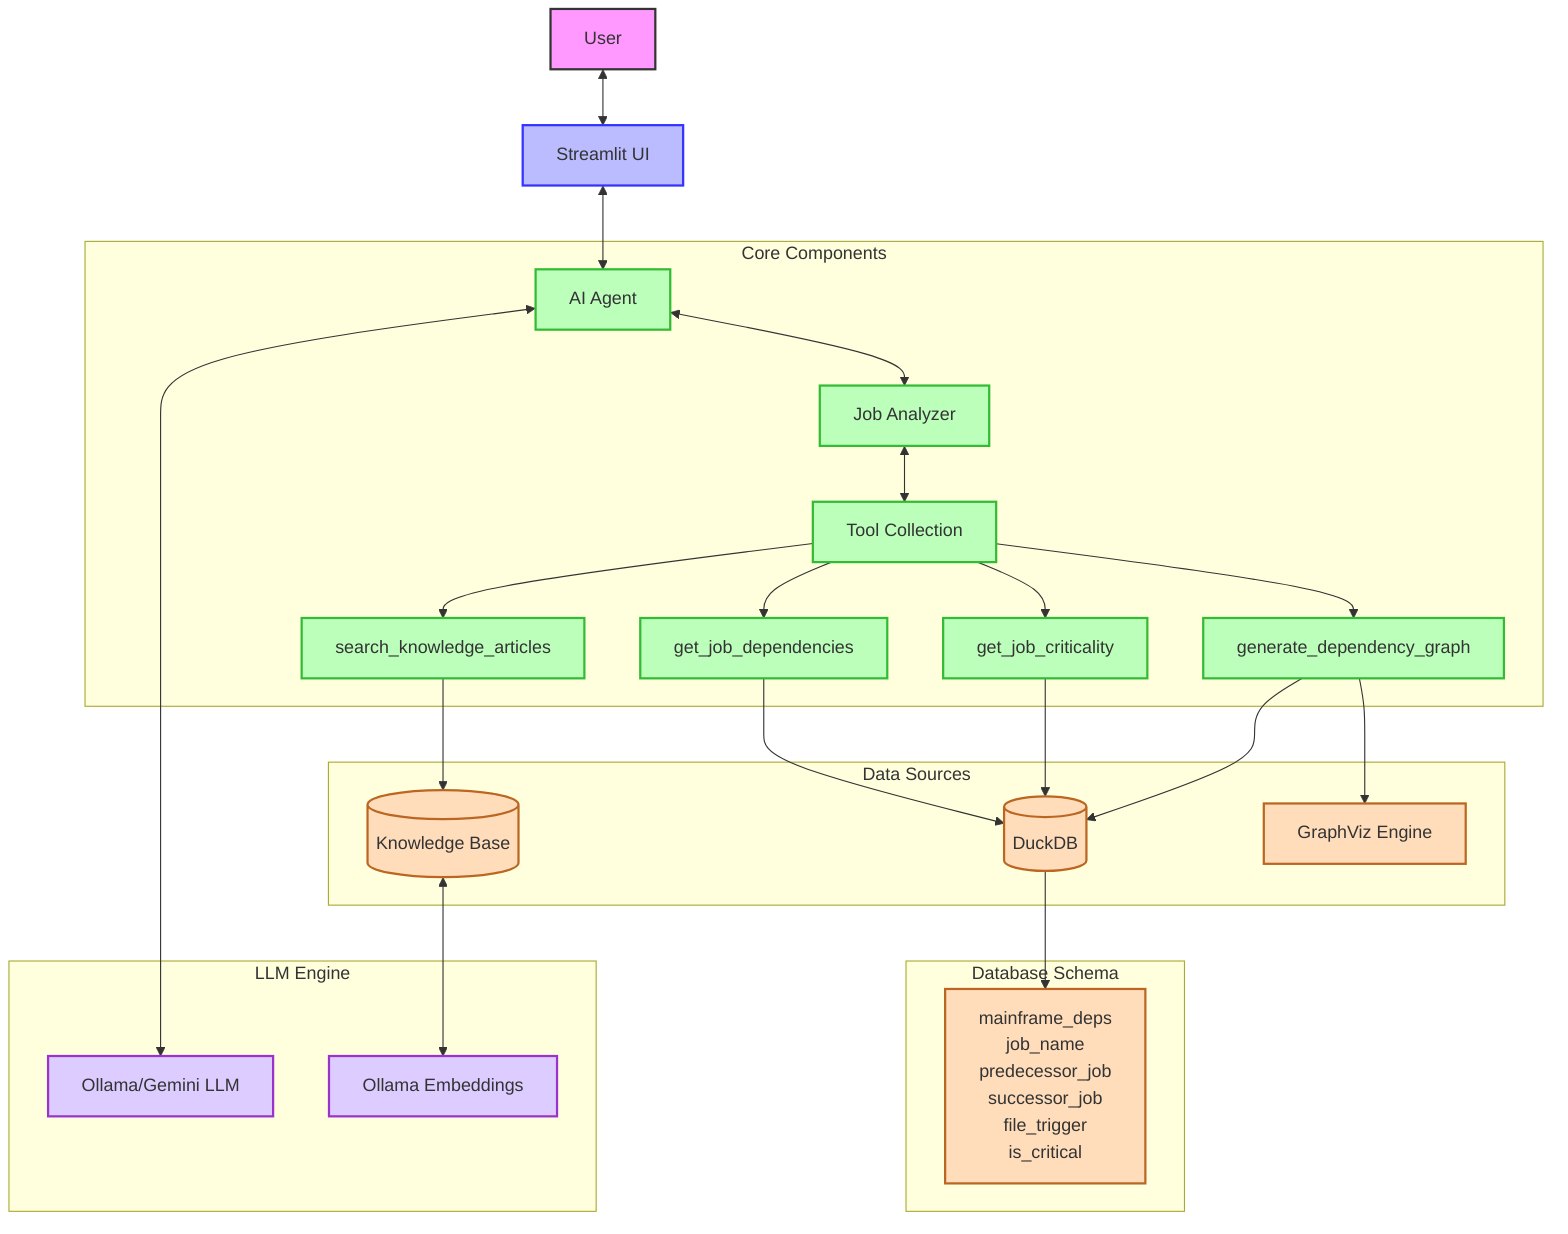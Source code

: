 flowchart TD
    User[User] <--> WebUI[Streamlit UI]
    WebUI <--> Agent[AI Agent]
    
    subgraph "Core Components"
        Agent <--> JobAnalyzer[Job Analyzer]
        JobAnalyzer <--> Tools[Tool Collection]
        Tools --> Dependencies[get_job_dependencies]
        Tools --> Criticality[get_job_criticality]
        Tools --> Search[search_knowledge_articles]
        Tools --> Graph[generate_dependency_graph]
    end
    
    subgraph "Data Sources"
        Dependencies --> DB[(DuckDB)]
        Criticality --> DB
        Search --> KB[(Knowledge Base)]
        Graph --> DB
        Graph --> GraphViz[GraphViz Engine]
    end
    
    subgraph "Database Schema"
        DB --> MainframeDeps[mainframe_deps<br/>job_name<br/>predecessor_job<br/>successor_job<br/>file_trigger<br/>is_critical]
    end
    
    subgraph "LLM Engine"
        Agent <--> LLM[Ollama/Gemini LLM]
        KB <--> Embeddings[Ollama Embeddings]
    end
    
    classDef user fill:#f9f,stroke:#333,stroke-width:2px;
    classDef ui fill:#bbf,stroke:#33f,stroke-width:2px;
    classDef core fill:#bfb,stroke:#3b3,stroke-width:2px;
    classDef data fill:#fdb,stroke:#b62,stroke-width:2px;
    classDef llm fill:#dcf,stroke:#93c,stroke-width:2px;
    
    class User user;
    class WebUI ui;
    class Agent,JobAnalyzer,Tools,Dependencies,Criticality,Search,Graph core;
    class DB,KB,GraphViz,MainframeDeps data;
    class LLM,Embeddings llm;